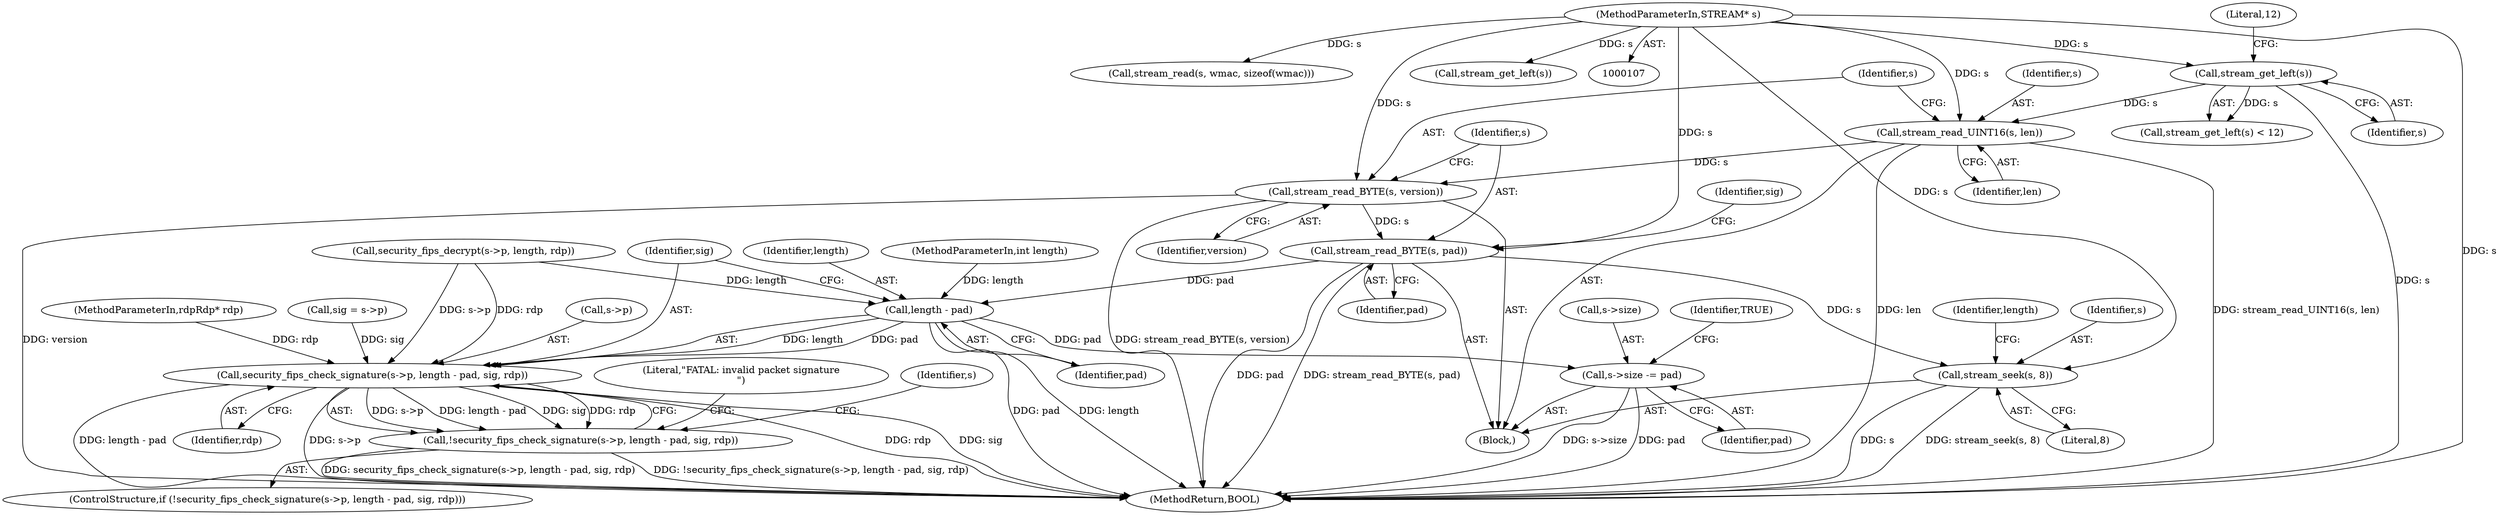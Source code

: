 digraph "0_FreeRDP_7d58aac24fe20ffaad7bd9b40c9ddf457c1b06e7@API" {
"1000135" [label="(Call,stream_read_UINT16(s, len))"];
"1000130" [label="(Call,stream_get_left(s))"];
"1000109" [label="(MethodParameterIn,STREAM* s)"];
"1000138" [label="(Call,stream_read_BYTE(s, version))"];
"1000141" [label="(Call,stream_read_BYTE(s, pad))"];
"1000149" [label="(Call,stream_seek(s, 8))"];
"1000174" [label="(Call,length - pad)"];
"1000170" [label="(Call,security_fips_check_signature(s->p, length - pad, sig, rdp))"];
"1000169" [label="(Call,!security_fips_check_signature(s->p, length - pad, sig, rdp))"];
"1000184" [label="(Call,s->size -= pad)"];
"1000153" [label="(Identifier,length)"];
"1000186" [label="(Identifier,s)"];
"1000174" [label="(Call,length - pad)"];
"1000143" [label="(Identifier,pad)"];
"1000129" [label="(Call,stream_get_left(s) < 12)"];
"1000140" [label="(Identifier,version)"];
"1000198" [label="(Call,stream_read(s, wmac, sizeof(wmac)))"];
"1000139" [label="(Identifier,s)"];
"1000130" [label="(Call,stream_get_left(s))"];
"1000177" [label="(Identifier,sig)"];
"1000145" [label="(Identifier,sig)"];
"1000131" [label="(Identifier,s)"];
"1000149" [label="(Call,stream_seek(s, 8))"];
"1000193" [label="(Call,stream_get_left(s))"];
"1000151" [label="(Literal,8)"];
"1000142" [label="(Identifier,s)"];
"1000190" [label="(Identifier,TRUE)"];
"1000181" [label="(Literal,\"FATAL: invalid packet signature\n\")"];
"1000135" [label="(Call,stream_read_UINT16(s, len))"];
"1000136" [label="(Identifier,s)"];
"1000150" [label="(Identifier,s)"];
"1000123" [label="(Block,)"];
"1000170" [label="(Call,security_fips_check_signature(s->p, length - pad, sig, rdp))"];
"1000137" [label="(Identifier,len)"];
"1000185" [label="(Call,s->size)"];
"1000171" [label="(Call,s->p)"];
"1000176" [label="(Identifier,pad)"];
"1000169" [label="(Call,!security_fips_check_signature(s->p, length - pad, sig, rdp))"];
"1000132" [label="(Literal,12)"];
"1000141" [label="(Call,stream_read_BYTE(s, pad))"];
"1000188" [label="(Identifier,pad)"];
"1000168" [label="(ControlStructure,if (!security_fips_check_signature(s->p, length - pad, sig, rdp)))"];
"1000175" [label="(Identifier,length)"];
"1000246" [label="(MethodReturn,BOOL)"];
"1000184" [label="(Call,s->size -= pad)"];
"1000109" [label="(MethodParameterIn,STREAM* s)"];
"1000138" [label="(Call,stream_read_BYTE(s, version))"];
"1000110" [label="(MethodParameterIn,int length)"];
"1000178" [label="(Identifier,rdp)"];
"1000108" [label="(MethodParameterIn,rdpRdp* rdp)"];
"1000144" [label="(Call,sig = s->p)"];
"1000157" [label="(Call,security_fips_decrypt(s->p, length, rdp))"];
"1000135" -> "1000123"  [label="AST: "];
"1000135" -> "1000137"  [label="CFG: "];
"1000136" -> "1000135"  [label="AST: "];
"1000137" -> "1000135"  [label="AST: "];
"1000139" -> "1000135"  [label="CFG: "];
"1000135" -> "1000246"  [label="DDG: stream_read_UINT16(s, len)"];
"1000135" -> "1000246"  [label="DDG: len"];
"1000130" -> "1000135"  [label="DDG: s"];
"1000109" -> "1000135"  [label="DDG: s"];
"1000135" -> "1000138"  [label="DDG: s"];
"1000130" -> "1000129"  [label="AST: "];
"1000130" -> "1000131"  [label="CFG: "];
"1000131" -> "1000130"  [label="AST: "];
"1000132" -> "1000130"  [label="CFG: "];
"1000130" -> "1000246"  [label="DDG: s"];
"1000130" -> "1000129"  [label="DDG: s"];
"1000109" -> "1000130"  [label="DDG: s"];
"1000109" -> "1000107"  [label="AST: "];
"1000109" -> "1000246"  [label="DDG: s"];
"1000109" -> "1000138"  [label="DDG: s"];
"1000109" -> "1000141"  [label="DDG: s"];
"1000109" -> "1000149"  [label="DDG: s"];
"1000109" -> "1000193"  [label="DDG: s"];
"1000109" -> "1000198"  [label="DDG: s"];
"1000138" -> "1000123"  [label="AST: "];
"1000138" -> "1000140"  [label="CFG: "];
"1000139" -> "1000138"  [label="AST: "];
"1000140" -> "1000138"  [label="AST: "];
"1000142" -> "1000138"  [label="CFG: "];
"1000138" -> "1000246"  [label="DDG: version"];
"1000138" -> "1000246"  [label="DDG: stream_read_BYTE(s, version)"];
"1000138" -> "1000141"  [label="DDG: s"];
"1000141" -> "1000123"  [label="AST: "];
"1000141" -> "1000143"  [label="CFG: "];
"1000142" -> "1000141"  [label="AST: "];
"1000143" -> "1000141"  [label="AST: "];
"1000145" -> "1000141"  [label="CFG: "];
"1000141" -> "1000246"  [label="DDG: stream_read_BYTE(s, pad)"];
"1000141" -> "1000246"  [label="DDG: pad"];
"1000141" -> "1000149"  [label="DDG: s"];
"1000141" -> "1000174"  [label="DDG: pad"];
"1000149" -> "1000123"  [label="AST: "];
"1000149" -> "1000151"  [label="CFG: "];
"1000150" -> "1000149"  [label="AST: "];
"1000151" -> "1000149"  [label="AST: "];
"1000153" -> "1000149"  [label="CFG: "];
"1000149" -> "1000246"  [label="DDG: stream_seek(s, 8)"];
"1000149" -> "1000246"  [label="DDG: s"];
"1000174" -> "1000170"  [label="AST: "];
"1000174" -> "1000176"  [label="CFG: "];
"1000175" -> "1000174"  [label="AST: "];
"1000176" -> "1000174"  [label="AST: "];
"1000177" -> "1000174"  [label="CFG: "];
"1000174" -> "1000246"  [label="DDG: pad"];
"1000174" -> "1000246"  [label="DDG: length"];
"1000174" -> "1000170"  [label="DDG: length"];
"1000174" -> "1000170"  [label="DDG: pad"];
"1000157" -> "1000174"  [label="DDG: length"];
"1000110" -> "1000174"  [label="DDG: length"];
"1000174" -> "1000184"  [label="DDG: pad"];
"1000170" -> "1000169"  [label="AST: "];
"1000170" -> "1000178"  [label="CFG: "];
"1000171" -> "1000170"  [label="AST: "];
"1000177" -> "1000170"  [label="AST: "];
"1000178" -> "1000170"  [label="AST: "];
"1000169" -> "1000170"  [label="CFG: "];
"1000170" -> "1000246"  [label="DDG: rdp"];
"1000170" -> "1000246"  [label="DDG: s->p"];
"1000170" -> "1000246"  [label="DDG: sig"];
"1000170" -> "1000246"  [label="DDG: length - pad"];
"1000170" -> "1000169"  [label="DDG: s->p"];
"1000170" -> "1000169"  [label="DDG: length - pad"];
"1000170" -> "1000169"  [label="DDG: sig"];
"1000170" -> "1000169"  [label="DDG: rdp"];
"1000157" -> "1000170"  [label="DDG: s->p"];
"1000157" -> "1000170"  [label="DDG: rdp"];
"1000144" -> "1000170"  [label="DDG: sig"];
"1000108" -> "1000170"  [label="DDG: rdp"];
"1000169" -> "1000168"  [label="AST: "];
"1000181" -> "1000169"  [label="CFG: "];
"1000186" -> "1000169"  [label="CFG: "];
"1000169" -> "1000246"  [label="DDG: !security_fips_check_signature(s->p, length - pad, sig, rdp)"];
"1000169" -> "1000246"  [label="DDG: security_fips_check_signature(s->p, length - pad, sig, rdp)"];
"1000184" -> "1000123"  [label="AST: "];
"1000184" -> "1000188"  [label="CFG: "];
"1000185" -> "1000184"  [label="AST: "];
"1000188" -> "1000184"  [label="AST: "];
"1000190" -> "1000184"  [label="CFG: "];
"1000184" -> "1000246"  [label="DDG: s->size"];
"1000184" -> "1000246"  [label="DDG: pad"];
}
